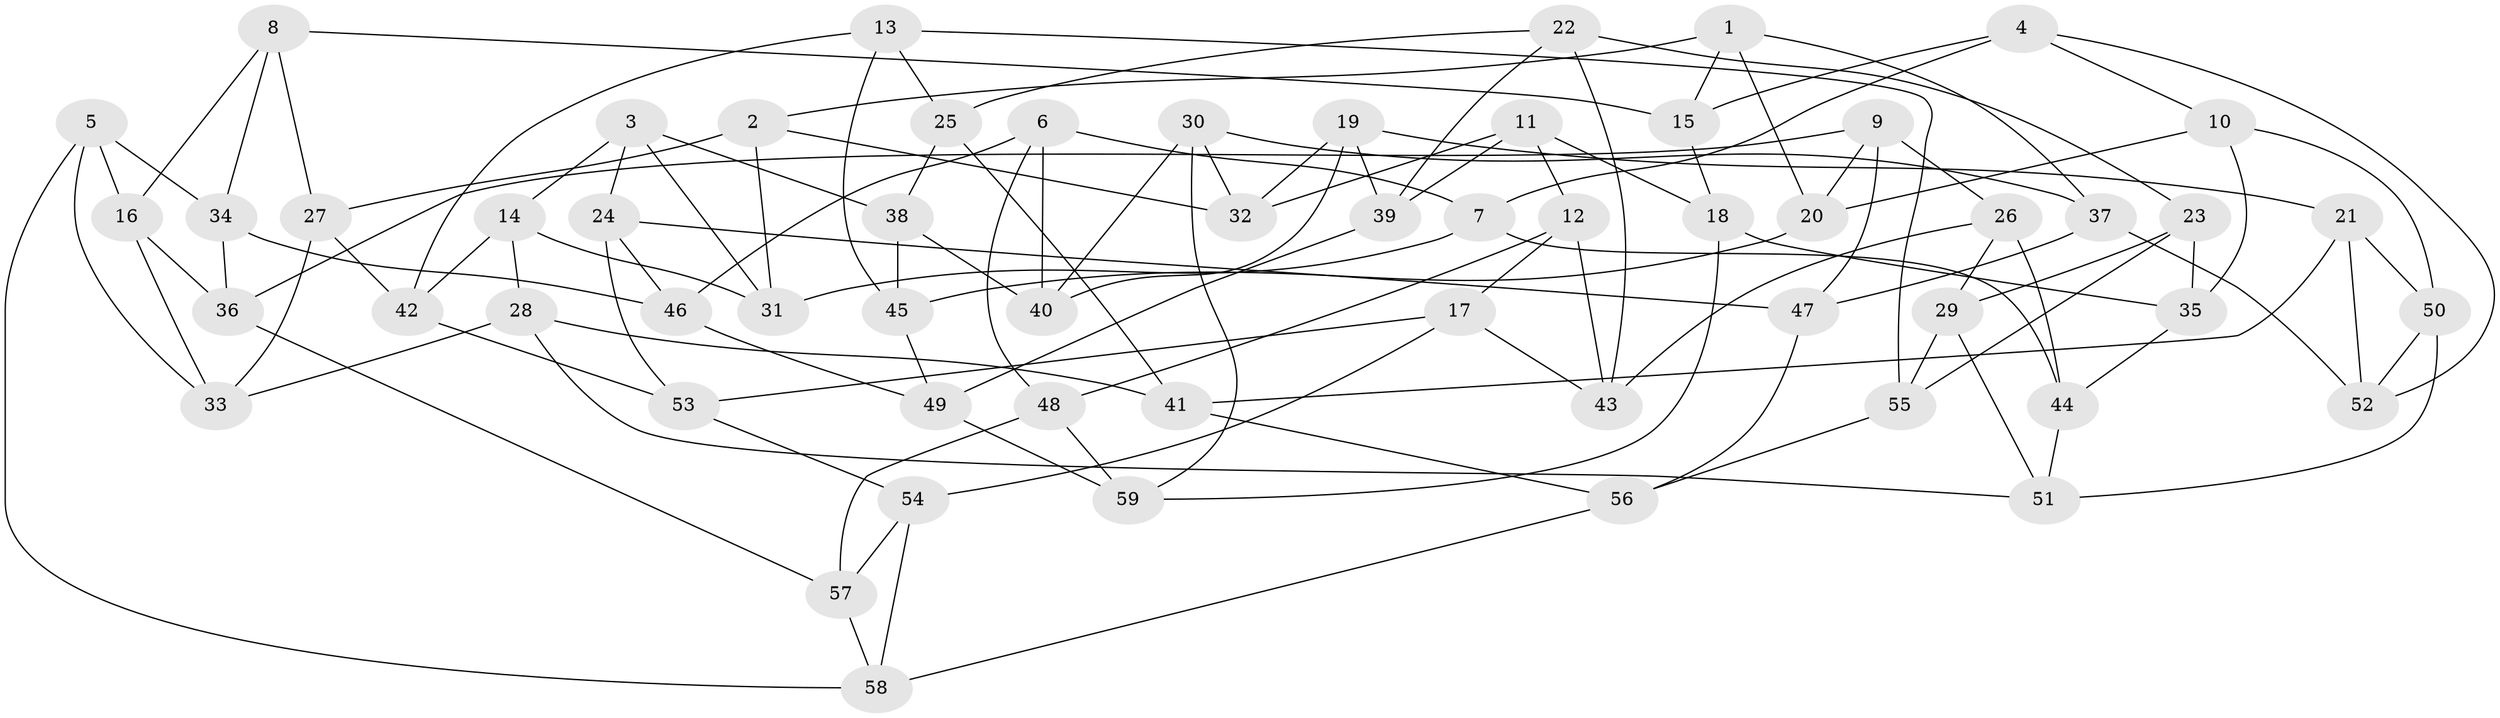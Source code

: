 // Generated by graph-tools (version 1.1) at 2025/26/03/09/25 03:26:54]
// undirected, 59 vertices, 118 edges
graph export_dot {
graph [start="1"]
  node [color=gray90,style=filled];
  1;
  2;
  3;
  4;
  5;
  6;
  7;
  8;
  9;
  10;
  11;
  12;
  13;
  14;
  15;
  16;
  17;
  18;
  19;
  20;
  21;
  22;
  23;
  24;
  25;
  26;
  27;
  28;
  29;
  30;
  31;
  32;
  33;
  34;
  35;
  36;
  37;
  38;
  39;
  40;
  41;
  42;
  43;
  44;
  45;
  46;
  47;
  48;
  49;
  50;
  51;
  52;
  53;
  54;
  55;
  56;
  57;
  58;
  59;
  1 -- 20;
  1 -- 15;
  1 -- 37;
  1 -- 2;
  2 -- 32;
  2 -- 27;
  2 -- 31;
  3 -- 14;
  3 -- 24;
  3 -- 38;
  3 -- 31;
  4 -- 15;
  4 -- 7;
  4 -- 10;
  4 -- 52;
  5 -- 33;
  5 -- 16;
  5 -- 34;
  5 -- 58;
  6 -- 46;
  6 -- 7;
  6 -- 48;
  6 -- 40;
  7 -- 44;
  7 -- 31;
  8 -- 34;
  8 -- 15;
  8 -- 27;
  8 -- 16;
  9 -- 36;
  9 -- 26;
  9 -- 20;
  9 -- 47;
  10 -- 20;
  10 -- 35;
  10 -- 50;
  11 -- 32;
  11 -- 12;
  11 -- 39;
  11 -- 18;
  12 -- 43;
  12 -- 48;
  12 -- 17;
  13 -- 25;
  13 -- 45;
  13 -- 55;
  13 -- 42;
  14 -- 28;
  14 -- 42;
  14 -- 31;
  15 -- 18;
  16 -- 36;
  16 -- 33;
  17 -- 53;
  17 -- 54;
  17 -- 43;
  18 -- 59;
  18 -- 35;
  19 -- 32;
  19 -- 40;
  19 -- 21;
  19 -- 39;
  20 -- 45;
  21 -- 52;
  21 -- 41;
  21 -- 50;
  22 -- 25;
  22 -- 39;
  22 -- 23;
  22 -- 43;
  23 -- 29;
  23 -- 35;
  23 -- 55;
  24 -- 46;
  24 -- 47;
  24 -- 53;
  25 -- 38;
  25 -- 41;
  26 -- 43;
  26 -- 44;
  26 -- 29;
  27 -- 42;
  27 -- 33;
  28 -- 41;
  28 -- 51;
  28 -- 33;
  29 -- 51;
  29 -- 55;
  30 -- 32;
  30 -- 40;
  30 -- 59;
  30 -- 37;
  34 -- 46;
  34 -- 36;
  35 -- 44;
  36 -- 57;
  37 -- 52;
  37 -- 47;
  38 -- 40;
  38 -- 45;
  39 -- 49;
  41 -- 56;
  42 -- 53;
  44 -- 51;
  45 -- 49;
  46 -- 49;
  47 -- 56;
  48 -- 57;
  48 -- 59;
  49 -- 59;
  50 -- 51;
  50 -- 52;
  53 -- 54;
  54 -- 58;
  54 -- 57;
  55 -- 56;
  56 -- 58;
  57 -- 58;
}
